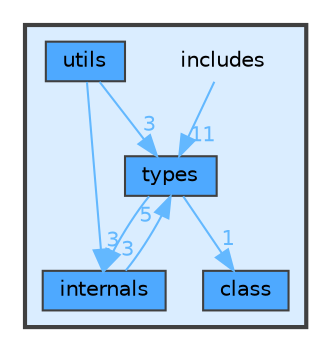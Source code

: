 digraph "includes"
{
 // LATEX_PDF_SIZE
  bgcolor="transparent";
  edge [fontname=Helvetica,fontsize=10,labelfontname=Helvetica,labelfontsize=10];
  node [fontname=Helvetica,fontsize=10,shape=box,height=0.2,width=0.4];
  compound=true
  subgraph clusterdir_09e761304027c904456130627fd4dcf5 {
    graph [ bgcolor="#daedff", pencolor="grey25", label="", fontname=Helvetica,fontsize=10 style="filled,bold", URL="dir_09e761304027c904456130627fd4dcf5.html",tooltip=""]
    dir_09e761304027c904456130627fd4dcf5 [shape=plaintext, label="includes"];
  dir_6b079f5d9ee168c5f829c0b23b1fe689 [label="class", fillcolor="#4ea9ff", color="grey25", style="filled", URL="dir_6b079f5d9ee168c5f829c0b23b1fe689.html",tooltip=""];
  dir_a9d9b9bbf15479e3064110165d860e33 [label="internals", fillcolor="#4ea9ff", color="grey25", style="filled", URL="dir_a9d9b9bbf15479e3064110165d860e33.html",tooltip=""];
  dir_00373071588607d1d83d0faa600e52a0 [label="types", fillcolor="#4ea9ff", color="grey25", style="filled", URL="dir_00373071588607d1d83d0faa600e52a0.html",tooltip=""];
  dir_3f8feeb2fa3bd0d1b751b257ed9f12a2 [label="utils", fillcolor="#4ea9ff", color="grey25", style="filled", URL="dir_3f8feeb2fa3bd0d1b751b257ed9f12a2.html",tooltip=""];
  }
  dir_09e761304027c904456130627fd4dcf5->dir_00373071588607d1d83d0faa600e52a0 [headlabel="11", labeldistance=1.5 headhref="dir_000002_000014.html" href="dir_000002_000014.html" color="steelblue1" fontcolor="steelblue1"];
  dir_a9d9b9bbf15479e3064110165d860e33->dir_00373071588607d1d83d0faa600e52a0 [headlabel="5", labeldistance=1.5 headhref="dir_000003_000014.html" href="dir_000003_000014.html" color="steelblue1" fontcolor="steelblue1"];
  dir_00373071588607d1d83d0faa600e52a0->dir_6b079f5d9ee168c5f829c0b23b1fe689 [headlabel="1", labeldistance=1.5 headhref="dir_000014_000000.html" href="dir_000014_000000.html" color="steelblue1" fontcolor="steelblue1"];
  dir_00373071588607d1d83d0faa600e52a0->dir_a9d9b9bbf15479e3064110165d860e33 [headlabel="3", labeldistance=1.5 headhref="dir_000014_000003.html" href="dir_000014_000003.html" color="steelblue1" fontcolor="steelblue1"];
  dir_3f8feeb2fa3bd0d1b751b257ed9f12a2->dir_00373071588607d1d83d0faa600e52a0 [headlabel="3", labeldistance=1.5 headhref="dir_000016_000014.html" href="dir_000016_000014.html" color="steelblue1" fontcolor="steelblue1"];
  dir_3f8feeb2fa3bd0d1b751b257ed9f12a2->dir_a9d9b9bbf15479e3064110165d860e33 [headlabel="3", labeldistance=1.5 headhref="dir_000016_000003.html" href="dir_000016_000003.html" color="steelblue1" fontcolor="steelblue1"];
}
